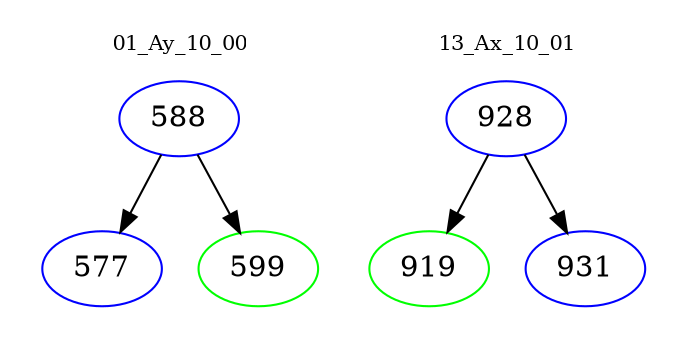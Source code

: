 digraph{
subgraph cluster_0 {
color = white
label = "01_Ay_10_00";
fontsize=10;
T0_588 [label="588", color="blue"]
T0_588 -> T0_577 [color="black"]
T0_577 [label="577", color="blue"]
T0_588 -> T0_599 [color="black"]
T0_599 [label="599", color="green"]
}
subgraph cluster_1 {
color = white
label = "13_Ax_10_01";
fontsize=10;
T1_928 [label="928", color="blue"]
T1_928 -> T1_919 [color="black"]
T1_919 [label="919", color="green"]
T1_928 -> T1_931 [color="black"]
T1_931 [label="931", color="blue"]
}
}

